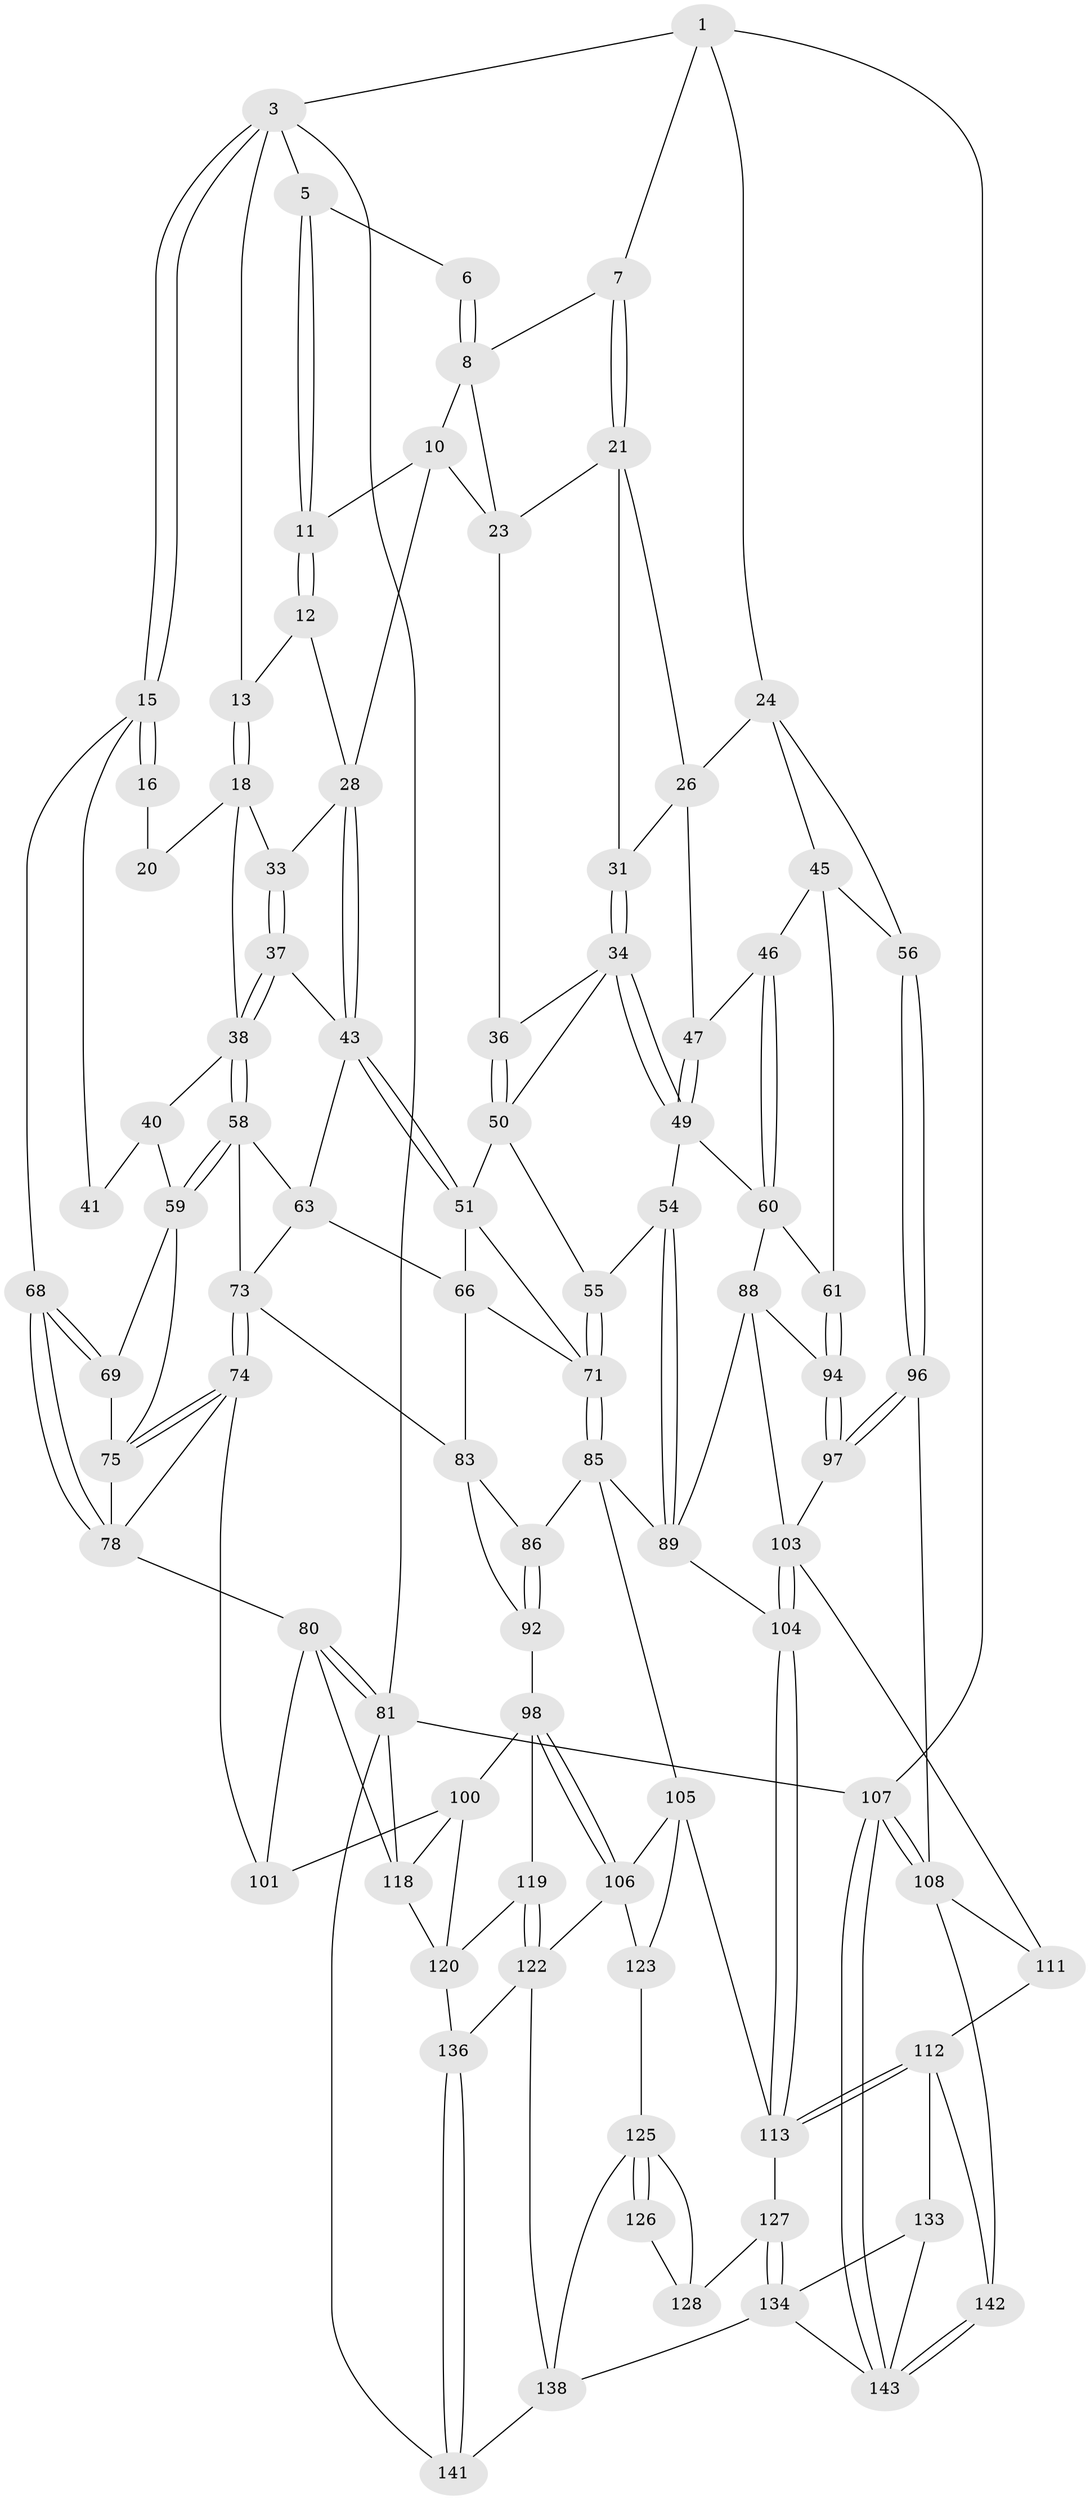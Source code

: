 // original degree distribution, {3: 0.027777777777777776, 6: 0.24305555555555555, 5: 0.5, 4: 0.22916666666666666}
// Generated by graph-tools (version 1.1) at 2025/11/02/27/25 16:11:55]
// undirected, 89 vertices, 199 edges
graph export_dot {
graph [start="1"]
  node [color=gray90,style=filled];
  1 [pos="+0.8319391725819373+0",super="+2"];
  3 [pos="+0+0",super="+4"];
  5 [pos="+0.5120427313393425+0"];
  6 [pos="+0.6007919809101832+0"];
  7 [pos="+0.7709983254511704+0.0812903134470233"];
  8 [pos="+0.6646865654436456+0.04835234063199866",super="+9"];
  10 [pos="+0.5442095148846189+0.09779601979427917",super="+27"];
  11 [pos="+0.5049803896310262+0.04484979653419299"];
  12 [pos="+0.38463631042359203+0.11675116509617672"];
  13 [pos="+0.27649946416228915+0",super="+14"];
  15 [pos="+0+0",super="+42"];
  16 [pos="+0.07893115749477973+0.08006007405286585",super="+17"];
  18 [pos="+0.24378788320868697+0.16691581114486967",super="+19"];
  20 [pos="+0.15910334723368597+0.16335569557413004"];
  21 [pos="+0.7798897648683772+0.09450795198175117",super="+22"];
  23 [pos="+0.617112702973113+0.1405283979605136",super="+32"];
  24 [pos="+1+0",super="+25"];
  26 [pos="+0.7874584602677135+0.10233842629763322",super="+30"];
  28 [pos="+0.4392815947056347+0.24618528784338345",super="+29"];
  31 [pos="+0.7419790173087063+0.21140956171911687"];
  33 [pos="+0.3105048498736572+0.1767864404551285"];
  34 [pos="+0.6513345003261317+0.26870721415896",super="+35"];
  36 [pos="+0.6149144815420611+0.25616485010650075"];
  37 [pos="+0.2825915950484739+0.2962717731882965"];
  38 [pos="+0.16018832623252122+0.24986974017289462",super="+39"];
  40 [pos="+0.07855142053656006+0.2157707008298698",super="+48"];
  41 [pos="+0.046848138555899976+0.20464826683556606"];
  43 [pos="+0.43139149418998457+0.2837501903145491",super="+44"];
  45 [pos="+0.845108040384585+0.26063055478186353",super="+57"];
  46 [pos="+0.8177064633545184+0.2615635873904921"];
  47 [pos="+0.812160906916089+0.2595505548036479"];
  49 [pos="+0.7227655277455135+0.34365675732249246",super="+53"];
  50 [pos="+0.5525363059900212+0.3577634970717559",super="+52"];
  51 [pos="+0.4390943763738446+0.3176025832604976",super="+65"];
  54 [pos="+0.6955518892343839+0.4561182569083969"];
  55 [pos="+0.6232559666182336+0.44311405124589376"];
  56 [pos="+1+0.40602500619916476"];
  58 [pos="+0.126027881861244+0.356717791411611",super="+64"];
  59 [pos="+0+0.3485693535583665",super="+70"];
  60 [pos="+0.8216154981752714+0.45162490438242003",super="+62"];
  61 [pos="+0.9341569162615558+0.46308647145261767"];
  63 [pos="+0.2832489891386625+0.34559808651357765",super="+67"];
  66 [pos="+0.3463520217899354+0.4398245569596763",super="+82"];
  68 [pos="+0+0.3641703146012841"];
  69 [pos="+0+0.3504080592060682"];
  71 [pos="+0.5345448433585138+0.504765058733754",super="+72"];
  73 [pos="+0.16662862902514222+0.48235158361331953",super="+77"];
  74 [pos="+0.11451640433928534+0.5215724941835267",super="+102"];
  75 [pos="+0.0939309532784533+0.5242397943822369",super="+76"];
  78 [pos="+0+0.5863374454133501",super="+79"];
  80 [pos="+0+0.7017932385869095",super="+116"];
  81 [pos="+0+1",super="+130"];
  83 [pos="+0.3946497276487187+0.5239730631997009",super="+84"];
  85 [pos="+0.5261217900990302+0.5824778994983937",super="+91"];
  86 [pos="+0.46439601693653465+0.576385416908966",super="+87"];
  88 [pos="+0.8074018959796542+0.5886949656426891",super="+95"];
  89 [pos="+0.7008794642321852+0.5579542267240885",super="+90"];
  92 [pos="+0.33099129282025763+0.6640089841798932",super="+93"];
  94 [pos="+0.9132242211019055+0.5683744121463644"];
  96 [pos="+1+0.7430965061636996"];
  97 [pos="+0.942993763681504+0.6672335091104904"];
  98 [pos="+0.3094978497860674+0.7060307187305096",super="+99"];
  100 [pos="+0.17359389464936748+0.735628582230215",super="+117"];
  101 [pos="+0.15311720508801918+0.7219125442684308"];
  103 [pos="+0.8190199652478013+0.6534836264705091",super="+110"];
  104 [pos="+0.7050774294868579+0.77689086270357"];
  105 [pos="+0.39413001459519686+0.7448514386391714",super="+115"];
  106 [pos="+0.389869474502387+0.7447808570136656",super="+121"];
  107 [pos="+1+1"];
  108 [pos="+1+1",super="+109"];
  111 [pos="+0.8598761970721023+0.7901482019000722"];
  112 [pos="+0.7249332597115515+0.8224551000649295",super="+132"];
  113 [pos="+0.7065539863035113+0.8014503247815891",super="+114"];
  118 [pos="+0.08848359069410303+0.8715570203769151",super="+129"];
  119 [pos="+0.25230774052626886+0.8889360552276702"];
  120 [pos="+0.2203883616822822+0.9073426663170371",super="+131"];
  122 [pos="+0.3105475678110157+0.9167579359665239",super="+135"];
  123 [pos="+0.48443432967003924+0.8549570706691615",super="+124"];
  125 [pos="+0.40857408878754253+0.9517450629782479",super="+137"];
  126 [pos="+0.4654935719905249+0.9187191385538667"];
  127 [pos="+0.5428357288934826+0.8901068647357295"];
  128 [pos="+0.5105227009654272+0.9461936489129066"];
  133 [pos="+0.7292749776154474+0.9208302303186803"];
  134 [pos="+0.5797825682542485+0.9740645675083527",super="+140"];
  136 [pos="+0.20463384880631652+1"];
  138 [pos="+0.4437909837118449+1",super="+139"];
  141 [pos="+0.16044556935903792+1"];
  142 [pos="+0.8058979250407784+0.8940326533240059"];
  143 [pos="+1+1",super="+144"];
  1 -- 7;
  1 -- 24;
  1 -- 107;
  1 -- 3;
  3 -- 15;
  3 -- 15;
  3 -- 81;
  3 -- 5;
  3 -- 13;
  5 -- 6;
  5 -- 11;
  5 -- 11;
  6 -- 8;
  6 -- 8;
  7 -- 8;
  7 -- 21;
  7 -- 21;
  8 -- 10;
  8 -- 23;
  10 -- 11;
  10 -- 28;
  10 -- 23;
  11 -- 12;
  11 -- 12;
  12 -- 13;
  12 -- 28;
  13 -- 18;
  13 -- 18;
  15 -- 16;
  15 -- 16;
  15 -- 41;
  15 -- 68;
  16 -- 20 [weight=2];
  18 -- 33;
  18 -- 20;
  18 -- 38;
  21 -- 26;
  21 -- 23;
  21 -- 31;
  23 -- 36;
  24 -- 56;
  24 -- 26;
  24 -- 45;
  26 -- 31;
  26 -- 47;
  28 -- 43;
  28 -- 43;
  28 -- 33;
  31 -- 34;
  31 -- 34;
  33 -- 37;
  33 -- 37;
  34 -- 49;
  34 -- 49;
  34 -- 50;
  34 -- 36;
  36 -- 50;
  36 -- 50;
  37 -- 38;
  37 -- 38;
  37 -- 43;
  38 -- 58;
  38 -- 58;
  38 -- 40;
  40 -- 41 [weight=2];
  40 -- 59;
  43 -- 51;
  43 -- 51;
  43 -- 63;
  45 -- 46;
  45 -- 56;
  45 -- 61;
  46 -- 47;
  46 -- 60;
  46 -- 60;
  47 -- 49;
  47 -- 49;
  49 -- 60;
  49 -- 54;
  50 -- 51;
  50 -- 55;
  51 -- 66;
  51 -- 71;
  54 -- 55;
  54 -- 89;
  54 -- 89;
  55 -- 71;
  55 -- 71;
  56 -- 96;
  56 -- 96;
  58 -- 59;
  58 -- 59;
  58 -- 73;
  58 -- 63;
  59 -- 75;
  59 -- 69;
  60 -- 88;
  60 -- 61;
  61 -- 94;
  61 -- 94;
  63 -- 73;
  63 -- 66;
  66 -- 83;
  66 -- 71;
  68 -- 69;
  68 -- 69;
  68 -- 78;
  68 -- 78;
  69 -- 75;
  71 -- 85;
  71 -- 85;
  73 -- 74;
  73 -- 74;
  73 -- 83;
  74 -- 75;
  74 -- 75;
  74 -- 101;
  74 -- 78;
  75 -- 78;
  78 -- 80;
  80 -- 81;
  80 -- 81;
  80 -- 101;
  80 -- 118;
  81 -- 107;
  81 -- 141;
  81 -- 118;
  83 -- 86;
  83 -- 92;
  85 -- 86;
  85 -- 105;
  85 -- 89;
  86 -- 92 [weight=2];
  86 -- 92;
  88 -- 89;
  88 -- 94;
  88 -- 103;
  89 -- 104;
  92 -- 98;
  94 -- 97;
  94 -- 97;
  96 -- 97;
  96 -- 97;
  96 -- 108;
  97 -- 103;
  98 -- 106;
  98 -- 106;
  98 -- 100;
  98 -- 119;
  100 -- 101;
  100 -- 120;
  100 -- 118;
  103 -- 104;
  103 -- 104;
  103 -- 111;
  104 -- 113;
  104 -- 113;
  105 -- 106;
  105 -- 123;
  105 -- 113;
  106 -- 123;
  106 -- 122;
  107 -- 108;
  107 -- 108;
  107 -- 143;
  107 -- 143;
  108 -- 142;
  108 -- 111;
  111 -- 112;
  112 -- 113;
  112 -- 113;
  112 -- 133;
  112 -- 142;
  113 -- 127;
  118 -- 120;
  119 -- 120;
  119 -- 122;
  119 -- 122;
  120 -- 136;
  122 -- 136;
  122 -- 138;
  123 -- 125;
  125 -- 126;
  125 -- 126;
  125 -- 128;
  125 -- 138;
  126 -- 128;
  127 -- 128;
  127 -- 134;
  127 -- 134;
  133 -- 134;
  133 -- 143;
  134 -- 138;
  134 -- 143;
  136 -- 141;
  136 -- 141;
  138 -- 141;
  142 -- 143;
  142 -- 143;
}

